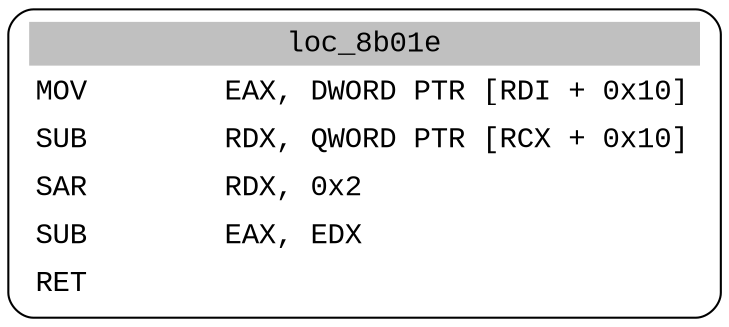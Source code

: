 digraph asm_graph {
1941 [
shape="Mrecord" fontname="Courier New"label =<<table border="0" cellborder="0" cellpadding="3"><tr><td align="center" colspan="2" bgcolor="grey">loc_8b01e</td></tr><tr><td align="left">MOV        EAX, DWORD PTR [RDI + 0x10]</td></tr><tr><td align="left">SUB        RDX, QWORD PTR [RCX + 0x10]</td></tr><tr><td align="left">SAR        RDX, 0x2</td></tr><tr><td align="left">SUB        EAX, EDX</td></tr><tr><td align="left">RET        </td></tr></table>> ];
}